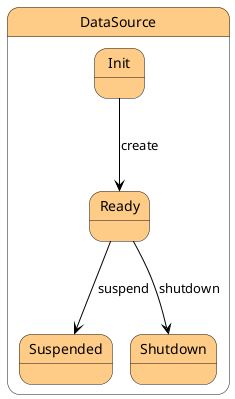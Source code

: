 @startuml



state DataSource #ffcc88 {

    state Init #ffcc88 {
    }

    state Ready #ffcc88 {
    }

    state Suspended #ffcc88 {
    }

    state Shutdown #ffcc88 {
    }




Init -[#black]--> Ready : create

Ready -[#black]--> Suspended : suspend

Ready -[#black]--> Shutdown : shutdown

}


@enduml
